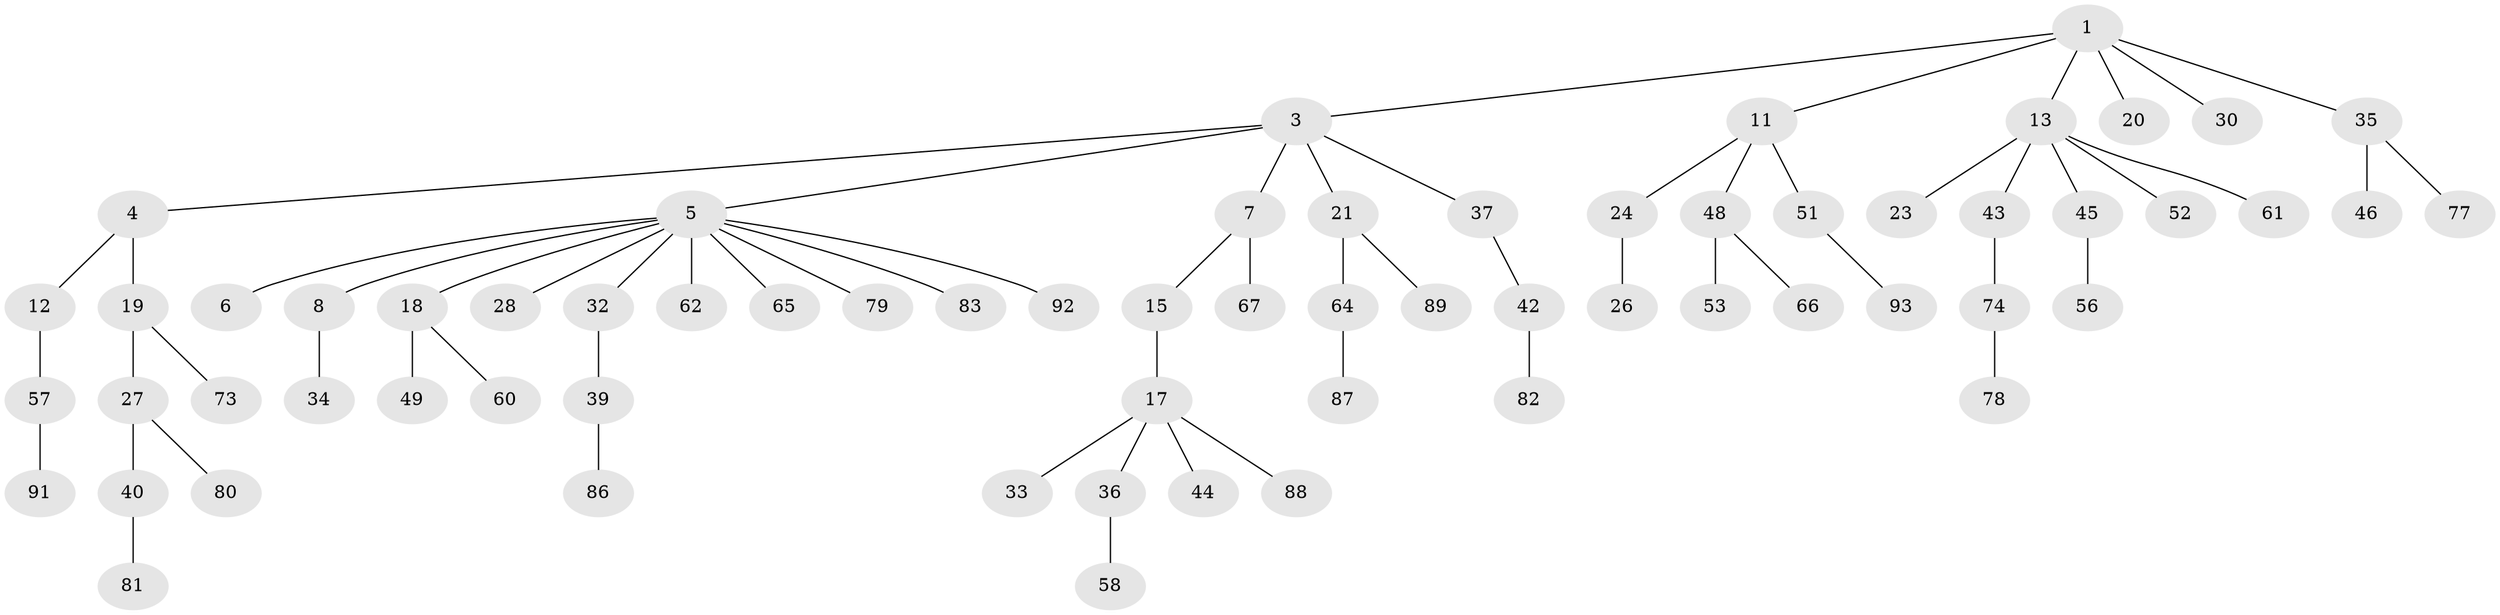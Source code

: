 // Generated by graph-tools (version 1.1) at 2025/52/02/27/25 19:52:10]
// undirected, 66 vertices, 65 edges
graph export_dot {
graph [start="1"]
  node [color=gray90,style=filled];
  1 [super="+2"];
  3 [super="+29"];
  4 [super="+9"];
  5 [super="+10"];
  6;
  7 [super="+31"];
  8;
  11 [super="+41"];
  12 [super="+16"];
  13 [super="+14"];
  15 [super="+25"];
  17 [super="+22"];
  18 [super="+47"];
  19 [super="+38"];
  20;
  21 [super="+71"];
  23;
  24 [super="+70"];
  26;
  27 [super="+76"];
  28;
  30;
  32 [super="+59"];
  33;
  34 [super="+72"];
  35 [super="+54"];
  36;
  37 [super="+63"];
  39;
  40 [super="+50"];
  42;
  43;
  44 [super="+68"];
  45 [super="+55"];
  46;
  48;
  49;
  51;
  52;
  53;
  56;
  57;
  58;
  60;
  61 [super="+69"];
  62;
  64 [super="+95"];
  65 [super="+75"];
  66;
  67;
  73;
  74 [super="+90"];
  77;
  78;
  79 [super="+84"];
  80;
  81 [super="+85"];
  82;
  83;
  86;
  87;
  88;
  89;
  91;
  92;
  93 [super="+94"];
  1 -- 3;
  1 -- 11;
  1 -- 20;
  1 -- 35;
  1 -- 13;
  1 -- 30;
  3 -- 4;
  3 -- 5;
  3 -- 7;
  3 -- 21;
  3 -- 37;
  4 -- 19;
  4 -- 12;
  5 -- 6;
  5 -- 8;
  5 -- 18;
  5 -- 28;
  5 -- 32;
  5 -- 79;
  5 -- 83;
  5 -- 92;
  5 -- 65;
  5 -- 62;
  7 -- 15;
  7 -- 67;
  8 -- 34;
  11 -- 24;
  11 -- 48;
  11 -- 51;
  12 -- 57;
  13 -- 45;
  13 -- 52;
  13 -- 61;
  13 -- 43;
  13 -- 23;
  15 -- 17;
  17 -- 44;
  17 -- 88;
  17 -- 36;
  17 -- 33;
  18 -- 49;
  18 -- 60;
  19 -- 27;
  19 -- 73;
  21 -- 64;
  21 -- 89;
  24 -- 26;
  27 -- 40;
  27 -- 80;
  32 -- 39;
  35 -- 46;
  35 -- 77;
  36 -- 58;
  37 -- 42;
  39 -- 86;
  40 -- 81;
  42 -- 82;
  43 -- 74;
  45 -- 56;
  48 -- 53;
  48 -- 66;
  51 -- 93;
  57 -- 91;
  64 -- 87;
  74 -- 78;
}
